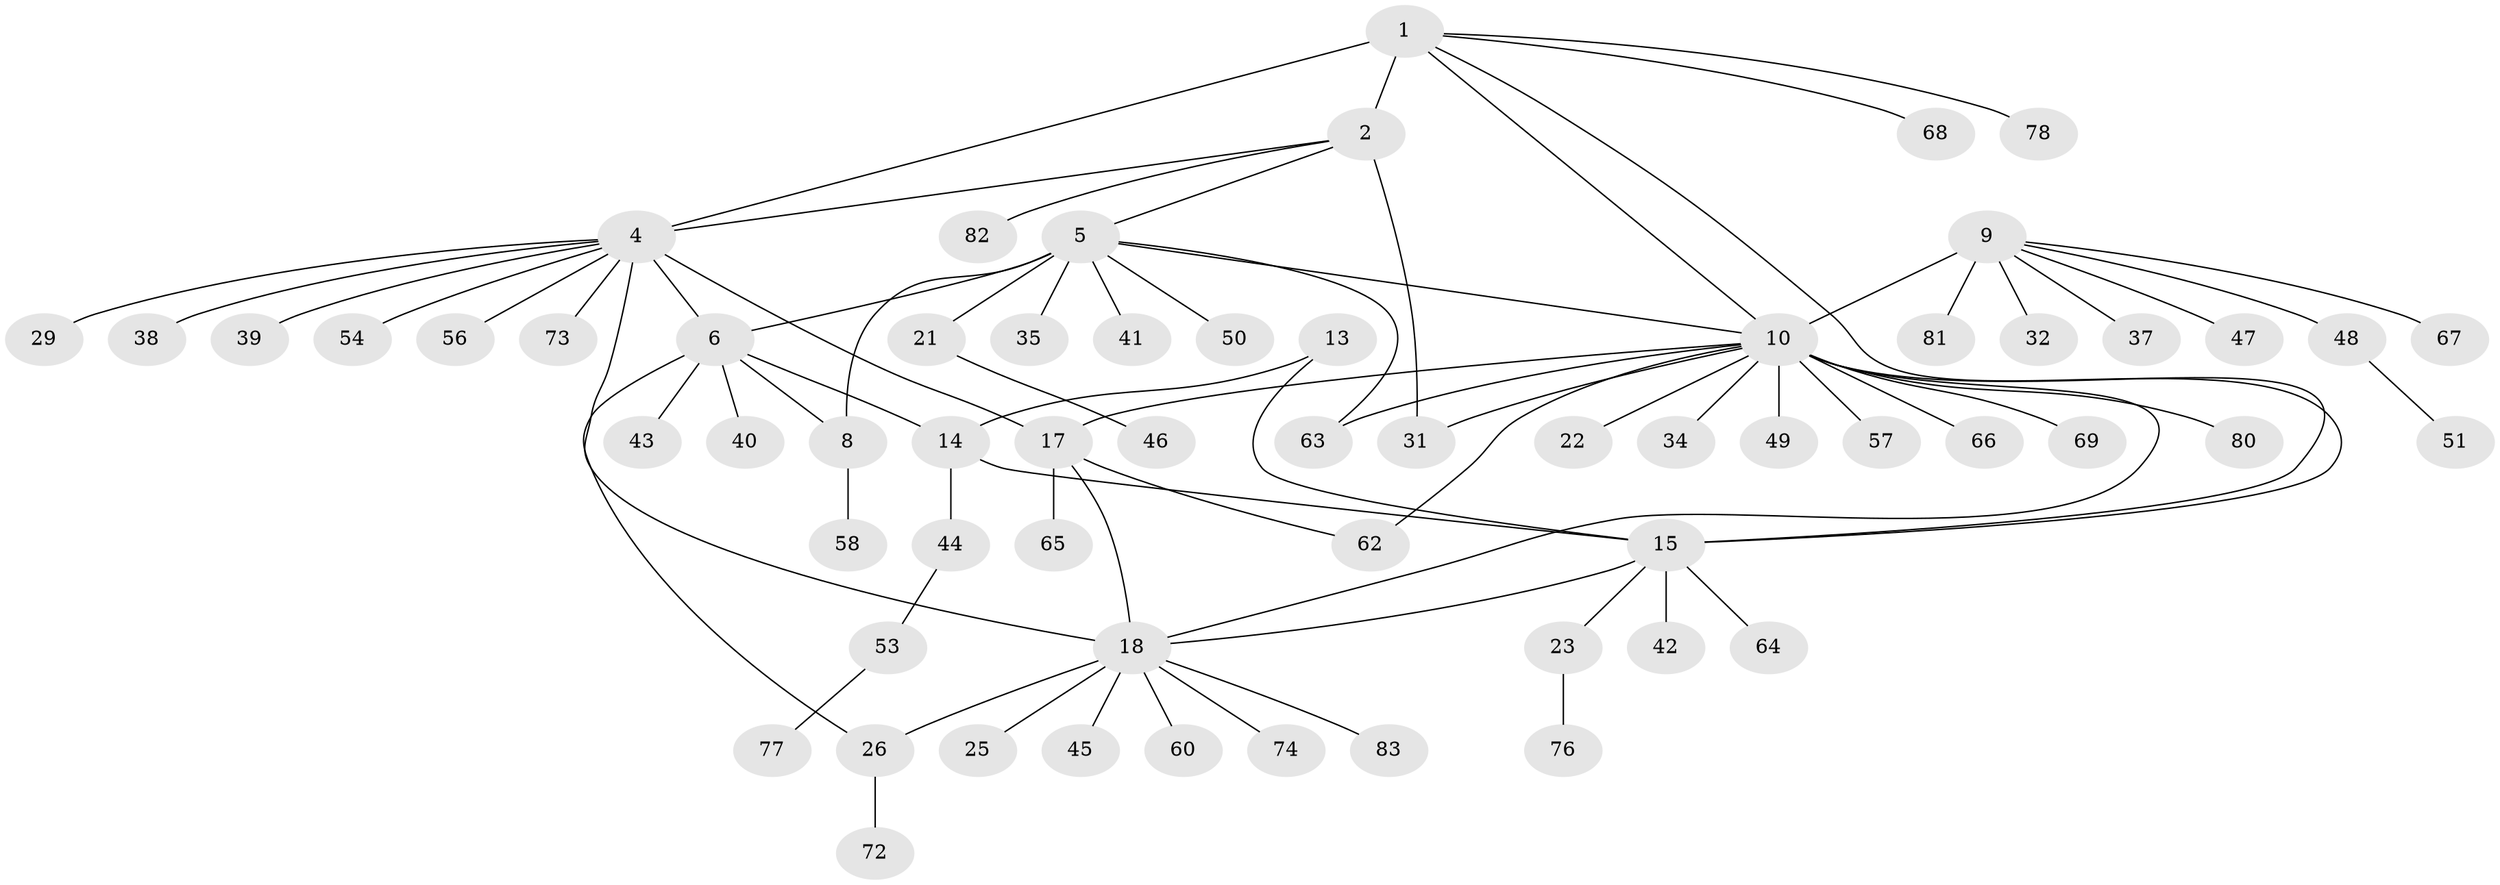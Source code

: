 // original degree distribution, {4: 0.03614457831325301, 7: 0.024096385542168676, 6: 0.060240963855421686, 9: 0.03614457831325301, 10: 0.012048192771084338, 11: 0.024096385542168676, 8: 0.012048192771084338, 3: 0.0963855421686747, 2: 0.13253012048192772, 1: 0.5662650602409639}
// Generated by graph-tools (version 1.1) at 2025/11/02/27/25 16:11:37]
// undirected, 62 vertices, 76 edges
graph export_dot {
graph [start="1"]
  node [color=gray90,style=filled];
  1 [super="+3"];
  2 [super="+61"];
  4 [super="+19"];
  5 [super="+7"];
  6 [super="+59"];
  8 [super="+28"];
  9 [super="+12"];
  10 [super="+11"];
  13;
  14 [super="+24"];
  15 [super="+16"];
  17 [super="+20"];
  18 [super="+27"];
  21;
  22;
  23 [super="+55"];
  25;
  26 [super="+30"];
  29;
  31 [super="+33"];
  32 [super="+36"];
  34;
  35;
  37;
  38;
  39;
  40 [super="+79"];
  41;
  42;
  43;
  44 [super="+52"];
  45;
  46;
  47;
  48;
  49;
  50;
  51;
  53 [super="+75"];
  54;
  56;
  57;
  58;
  60;
  62;
  63;
  64;
  65 [super="+70"];
  66 [super="+71"];
  67;
  68;
  69;
  72;
  73;
  74;
  76;
  77;
  78;
  80;
  81;
  82;
  83;
  1 -- 2 [weight=2];
  1 -- 4 [weight=2];
  1 -- 68;
  1 -- 10;
  1 -- 78;
  1 -- 15;
  2 -- 4;
  2 -- 5;
  2 -- 31;
  2 -- 82;
  4 -- 38;
  4 -- 73;
  4 -- 6;
  4 -- 39;
  4 -- 17 [weight=2];
  4 -- 18;
  4 -- 54;
  4 -- 56;
  4 -- 29;
  5 -- 6 [weight=2];
  5 -- 8 [weight=2];
  5 -- 35;
  5 -- 63;
  5 -- 10;
  5 -- 50;
  5 -- 21;
  5 -- 41;
  6 -- 8;
  6 -- 14;
  6 -- 26;
  6 -- 40;
  6 -- 43;
  8 -- 58;
  9 -- 10 [weight=4];
  9 -- 47;
  9 -- 32;
  9 -- 48;
  9 -- 81;
  9 -- 67;
  9 -- 37;
  10 -- 15;
  10 -- 31;
  10 -- 49;
  10 -- 63;
  10 -- 69;
  10 -- 18;
  10 -- 34;
  10 -- 66;
  10 -- 80;
  10 -- 17;
  10 -- 22;
  10 -- 57;
  10 -- 62;
  13 -- 14;
  13 -- 15 [weight=2];
  14 -- 15 [weight=2];
  14 -- 44;
  15 -- 18;
  15 -- 23;
  15 -- 42;
  15 -- 64;
  17 -- 18 [weight=2];
  17 -- 62;
  17 -- 65;
  18 -- 25;
  18 -- 26;
  18 -- 45;
  18 -- 60;
  18 -- 74;
  18 -- 83;
  21 -- 46;
  23 -- 76;
  26 -- 72;
  44 -- 53;
  48 -- 51;
  53 -- 77;
}
